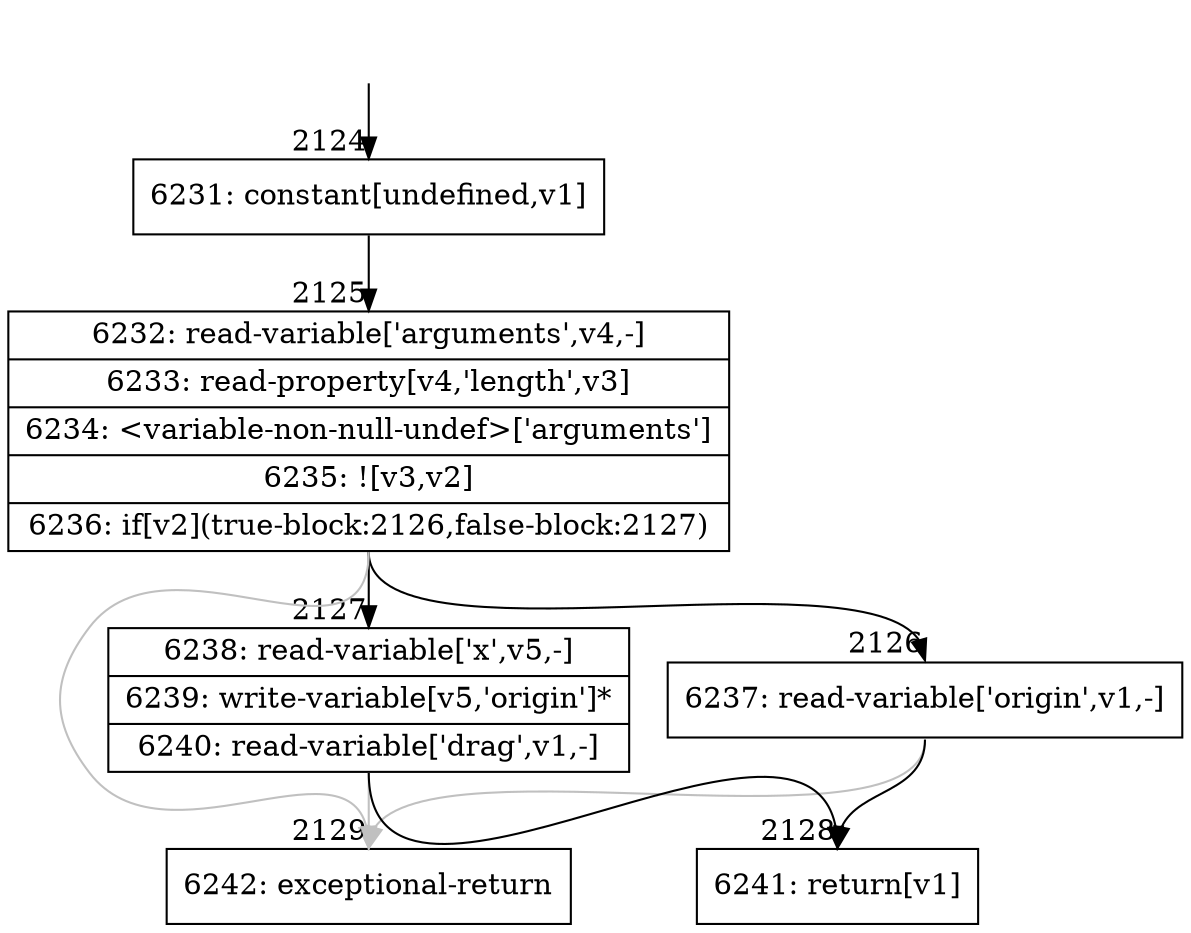 digraph {
rankdir="TD"
BB_entry202[shape=none,label=""];
BB_entry202 -> BB2124 [tailport=s, headport=n, headlabel="    2124"]
BB2124 [shape=record label="{6231: constant[undefined,v1]}" ] 
BB2124 -> BB2125 [tailport=s, headport=n, headlabel="      2125"]
BB2125 [shape=record label="{6232: read-variable['arguments',v4,-]|6233: read-property[v4,'length',v3]|6234: \<variable-non-null-undef\>['arguments']|6235: ![v3,v2]|6236: if[v2](true-block:2126,false-block:2127)}" ] 
BB2125 -> BB2126 [tailport=s, headport=n, headlabel="      2126"]
BB2125 -> BB2127 [tailport=s, headport=n, headlabel="      2127"]
BB2125 -> BB2129 [tailport=s, headport=n, color=gray, headlabel="      2129"]
BB2126 [shape=record label="{6237: read-variable['origin',v1,-]}" ] 
BB2126 -> BB2128 [tailport=s, headport=n, headlabel="      2128"]
BB2126 -> BB2129 [tailport=s, headport=n, color=gray]
BB2127 [shape=record label="{6238: read-variable['x',v5,-]|6239: write-variable[v5,'origin']*|6240: read-variable['drag',v1,-]}" ] 
BB2127 -> BB2128 [tailport=s, headport=n]
BB2127 -> BB2129 [tailport=s, headport=n, color=gray]
BB2128 [shape=record label="{6241: return[v1]}" ] 
BB2129 [shape=record label="{6242: exceptional-return}" ] 
//#$~ 1246
}
